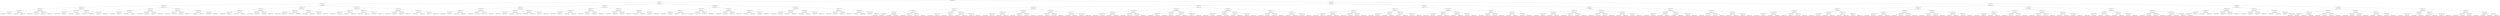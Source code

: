 digraph G{
254832122 [label="Node{data=[3888, 3888]}"]
254832122 -> 2065090149
2065090149 [label="Node{data=[2747, 2747]}"]
2065090149 -> 123280084
123280084 [label="Node{data=[1632, 1632]}"]
123280084 -> 1907903338
1907903338 [label="Node{data=[1454, 1454]}"]
1907903338 -> 2112595738
2112595738 [label="Node{data=[1438, 1438]}"]
2112595738 -> 805528364
805528364 [label="Node{data=[1430, 1430]}"]
805528364 -> 2143502402
2143502402 [label="Node{data=[862, 862]}"]
2143502402 -> 1284745163
1284745163 [label="Node{data=[787, 787]}"]
1284745163 -> 1818233396
1818233396 [label="Node{data=[780, 780]}"]
1284745163 -> 1204887191
1204887191 [label="Node{data=[805, 805]}"]
2143502402 -> 586520447
586520447 [label="Node{data=[1173, 1173]}"]
586520447 -> 1938407701
1938407701 [label="Node{data=[1167, 1167]}"]
586520447 -> 534004986
534004986 [label="Node{data=[1415, 1415]}"]
805528364 -> 1354683441
1354683441 [label="Node{data=[1434, 1434]}"]
1354683441 -> 1585377078
1585377078 [label="Node{data=[1432, 1432]}"]
1585377078 -> 1665272965
1665272965 [label="Node{data=[1431, 1431]}"]
1585377078 -> 1586263939
1586263939 [label="Node{data=[1433, 1433]}"]
1354683441 -> 2025140031
2025140031 [label="Node{data=[1436, 1436]}"]
2025140031 -> 1360750656
1360750656 [label="Node{data=[1435, 1435]}"]
2025140031 -> 583950530
583950530 [label="Node{data=[1437, 1437]}"]
2112595738 -> 524495735
524495735 [label="Node{data=[1446, 1446]}"]
524495735 -> 1323185015
1323185015 [label="Node{data=[1442, 1442]}"]
1323185015 -> 1141705604
1141705604 [label="Node{data=[1440, 1440]}"]
1141705604 -> 353676215
353676215 [label="Node{data=[1439, 1439]}"]
1141705604 -> 319431409
319431409 [label="Node{data=[1441, 1441]}"]
1323185015 -> 753987180
753987180 [label="Node{data=[1444, 1444]}"]
753987180 -> 885085
885085 [label="Node{data=[1443, 1443]}"]
753987180 -> 821353464
821353464 [label="Node{data=[1445, 1445]}"]
524495735 -> 1923840701
1923840701 [label="Node{data=[1450, 1450]}"]
1923840701 -> 1493395722
1493395722 [label="Node{data=[1448, 1448]}"]
1493395722 -> 896015390
896015390 [label="Node{data=[1447, 1447]}"]
1493395722 -> 592788048
592788048 [label="Node{data=[1449, 1449]}"]
1923840701 -> 176341525
176341525 [label="Node{data=[1452, 1452]}"]
176341525 -> 1208725878
1208725878 [label="Node{data=[1451, 1451]}"]
176341525 -> 1031195781
1031195781 [label="Node{data=[1453, 1453]}"]
1907903338 -> 939259585
939259585 [label="Node{data=[1470, 1470]}"]
939259585 -> 729090113
729090113 [label="Node{data=[1462, 1462]}"]
729090113 -> 1046514776
1046514776 [label="Node{data=[1458, 1458]}"]
1046514776 -> 905539061
905539061 [label="Node{data=[1456, 1456]}"]
905539061 -> 1566365813
1566365813 [label="Node{data=[1455, 1455]}"]
905539061 -> 1592325279
1592325279 [label="Node{data=[1457, 1457]}"]
1046514776 -> 1683009878
1683009878 [label="Node{data=[1460, 1460]}"]
1683009878 -> 439942892
439942892 [label="Node{data=[1459, 1459]}"]
1683009878 -> 563876526
563876526 [label="Node{data=[1461, 1461]}"]
729090113 -> 952718862
952718862 [label="Node{data=[1466, 1466]}"]
952718862 -> 1500678720
1500678720 [label="Node{data=[1464, 1464]}"]
1500678720 -> 73453596
73453596 [label="Node{data=[1463, 1463]}"]
1500678720 -> 1168681820
1168681820 [label="Node{data=[1465, 1465]}"]
952718862 -> 933493953
933493953 [label="Node{data=[1468, 1468]}"]
933493953 -> 2051952895
2051952895 [label="Node{data=[1467, 1467]}"]
933493953 -> 2016190362
2016190362 [label="Node{data=[1469, 1469]}"]
939259585 -> 2027825544
2027825544 [label="Node{data=[1478, 1478]}"]
2027825544 -> 1353947046
1353947046 [label="Node{data=[1474, 1474]}"]
1353947046 -> 1492319463
1492319463 [label="Node{data=[1472, 1472]}"]
1492319463 -> 1144944684
1144944684 [label="Node{data=[1471, 1471]}"]
1492319463 -> 1294310218
1294310218 [label="Node{data=[1473, 1473]}"]
1353947046 -> 31931375
31931375 [label="Node{data=[1476, 1476]}"]
31931375 -> 1321073392
1321073392 [label="Node{data=[1475, 1475]}"]
31931375 -> 2037711891
2037711891 [label="Node{data=[1477, 1477]}"]
2027825544 -> 418066364
418066364 [label="Node{data=[1628, 1628]}"]
418066364 -> 543901453
543901453 [label="Node{data=[1626, 1626]}"]
543901453 -> 18895754
18895754 [label="Node{data=[1566, 1566]}"]
543901453 -> 1344576033
1344576033 [label="Node{data=[1627, 1627]}"]
418066364 -> 292800854
292800854 [label="Node{data=[1630, 1630]}"]
292800854 -> 1801103194
1801103194 [label="Node{data=[1629, 1629]}"]
292800854 -> 1759839672
1759839672 [label="Node{data=[1631, 1631]}"]
123280084 -> 476348183
476348183 [label="Node{data=[1965, 1965]}"]
476348183 -> 324152500
324152500 [label="Node{data=[1949, 1949]}"]
324152500 -> 755771891
755771891 [label="Node{data=[1803, 1803]}"]
755771891 -> 1828991279
1828991279 [label="Node{data=[1799, 1799]}"]
1828991279 -> 1378314079
1378314079 [label="Node{data=[1634, 1634]}"]
1378314079 -> 1343407651
1343407651 [label="Node{data=[1633, 1633]}"]
1378314079 -> 480063075
480063075 [label="Node{data=[1732, 1732]}"]
1828991279 -> 1348266390
1348266390 [label="Node{data=[1801, 1801]}"]
1348266390 -> 967336285
967336285 [label="Node{data=[1800, 1800]}"]
1348266390 -> 2144177045
2144177045 [label="Node{data=[1802, 1802]}"]
755771891 -> 181816377
181816377 [label="Node{data=[1807, 1807]}"]
181816377 -> 1030816940
1030816940 [label="Node{data=[1805, 1805]}"]
1030816940 -> 1193883862
1193883862 [label="Node{data=[1804, 1804]}"]
1030816940 -> 1412137605
1412137605 [label="Node{data=[1806, 1806]}"]
181816377 -> 1814342589
1814342589 [label="Node{data=[1809, 1809]}"]
1814342589 -> 1497732849
1497732849 [label="Node{data=[1808, 1808]}"]
1814342589 -> 1470429831
1470429831 [label="Node{data=[1810, 1810]}"]
324152500 -> 1595106652
1595106652 [label="Node{data=[1957, 1957]}"]
1595106652 -> 371409984
371409984 [label="Node{data=[1953, 1953]}"]
371409984 -> 1671740011
1671740011 [label="Node{data=[1951, 1951]}"]
1671740011 -> 329520218
329520218 [label="Node{data=[1950, 1950]}"]
1671740011 -> 1473886967
1473886967 [label="Node{data=[1952, 1952]}"]
371409984 -> 1532290312
1532290312 [label="Node{data=[1955, 1955]}"]
1532290312 -> 501578731
501578731 [label="Node{data=[1954, 1954]}"]
1532290312 -> 777038537
777038537 [label="Node{data=[1956, 1956]}"]
1595106652 -> 876913654
876913654 [label="Node{data=[1961, 1961]}"]
876913654 -> 1220836563
1220836563 [label="Node{data=[1959, 1959]}"]
1220836563 -> 2118679555
2118679555 [label="Node{data=[1958, 1958]}"]
1220836563 -> 1441109985
1441109985 [label="Node{data=[1960, 1960]}"]
876913654 -> 1152370104
1152370104 [label="Node{data=[1963, 1963]}"]
1152370104 -> 795220762
795220762 [label="Node{data=[1962, 1962]}"]
1152370104 -> 317969041
317969041 [label="Node{data=[1964, 1964]}"]
476348183 -> 1800410545
1800410545 [label="Node{data=[2168, 2168]}"]
1800410545 -> 1365806950
1365806950 [label="Node{data=[2104, 2104]}"]
1365806950 -> 1321857178
1321857178 [label="Node{data=[2100, 2100]}"]
1321857178 -> 1109574792
1109574792 [label="Node{data=[2055, 2055]}"]
1109574792 -> 699710688
699710688 [label="Node{data=[2016, 2016]}"]
1109574792 -> 1018299663
1018299663 [label="Node{data=[2099, 2099]}"]
1321857178 -> 1040088867
1040088867 [label="Node{data=[2102, 2102]}"]
1040088867 -> 1764551312
1764551312 [label="Node{data=[2101, 2101]}"]
1040088867 -> 1702037737
1702037737 [label="Node{data=[2103, 2103]}"]
1365806950 -> 1237705525
1237705525 [label="Node{data=[2108, 2108]}"]
1237705525 -> 126650953
126650953 [label="Node{data=[2106, 2106]}"]
126650953 -> 167417922
167417922 [label="Node{data=[2105, 2105]}"]
126650953 -> 1949560276
1949560276 [label="Node{data=[2107, 2107]}"]
1237705525 -> 310993964
310993964 [label="Node{data=[2110, 2110]}"]
310993964 -> 1899260662
1899260662 [label="Node{data=[2109, 2109]}"]
310993964 -> 751944730
751944730 [label="Node{data=[2120, 2120]}"]
1800410545 -> 1206374681
1206374681 [label="Node{data=[2739, 2739]}"]
1206374681 -> 513177037
513177037 [label="Node{data=[2662, 2662]}"]
513177037 -> 1286070067
1286070067 [label="Node{data=[2489, 2489]}"]
1286070067 -> 1861493673
1861493673 [label="Node{data=[2421, 2421]}"]
1286070067 -> 400709751
400709751 [label="Node{data=[2536, 2536]}"]
513177037 -> 989298523
989298523 [label="Node{data=[2694, 2694]}"]
989298523 -> 1213948273
1213948273 [label="Node{data=[2665, 2665]}"]
989298523 -> 125696696
125696696 [label="Node{data=[2738, 2738]}"]
1206374681 -> 39402432
39402432 [label="Node{data=[2743, 2743]}"]
39402432 -> 64328055
64328055 [label="Node{data=[2741, 2741]}"]
64328055 -> 278280341
278280341 [label="Node{data=[2740, 2740]}"]
64328055 -> 2027337733
2027337733 [label="Node{data=[2742, 2742]}"]
39402432 -> 865733604
865733604 [label="Node{data=[2745, 2745]}"]
865733604 -> 485190345
485190345 [label="Node{data=[2744, 2744]}"]
865733604 -> 1033419601
1033419601 [label="Node{data=[2746, 2746]}"]
2065090149 -> 1883449975
1883449975 [label="Node{data=[3567, 3567]}"]
1883449975 -> 333826736
333826736 [label="Node{data=[2837, 2837]}"]
333826736 -> 1419728679
1419728679 [label="Node{data=[2790, 2790]}"]
1419728679 -> 749026518
749026518 [label="Node{data=[2755, 2755]}"]
749026518 -> 1172089767
1172089767 [label="Node{data=[2751, 2751]}"]
1172089767 -> 2018593254
2018593254 [label="Node{data=[2749, 2749]}"]
2018593254 -> 1448681380
1448681380 [label="Node{data=[2748, 2748]}"]
2018593254 -> 1402980917
1402980917 [label="Node{data=[2750, 2750]}"]
1172089767 -> 1933496946
1933496946 [label="Node{data=[2753, 2753]}"]
1933496946 -> 22199178
22199178 [label="Node{data=[2752, 2752]}"]
1933496946 -> 535306299
535306299 [label="Node{data=[2754, 2754]}"]
749026518 -> 848007057
848007057 [label="Node{data=[2786, 2786]}"]
848007057 -> 933459696
933459696 [label="Node{data=[2757, 2757]}"]
933459696 -> 599332197
599332197 [label="Node{data=[2756, 2756]}"]
933459696 -> 2098073809
2098073809 [label="Node{data=[2758, 2758]}"]
848007057 -> 320339942
320339942 [label="Node{data=[2788, 2788]}"]
320339942 -> 1060052866
1060052866 [label="Node{data=[2787, 2787]}"]
320339942 -> 1414936383
1414936383 [label="Node{data=[2789, 2789]}"]
1419728679 -> 1498623484
1498623484 [label="Node{data=[2802, 2802]}"]
1498623484 -> 1964446207
1964446207 [label="Node{data=[2794, 2794]}"]
1964446207 -> 847496144
847496144 [label="Node{data=[2792, 2792]}"]
847496144 -> 1468654960
1468654960 [label="Node{data=[2791, 2791]}"]
847496144 -> 401936048
401936048 [label="Node{data=[2793, 2793]}"]
1964446207 -> 1520463192
1520463192 [label="Node{data=[2796, 2796]}"]
1520463192 -> 1980872863
1980872863 [label="Node{data=[2795, 2795]}"]
1520463192 -> 1848340808
1848340808 [label="Node{data=[2797, 2797]}"]
1498623484 -> 1368679091
1368679091 [label="Node{data=[2833, 2833]}"]
1368679091 -> 134684532
134684532 [label="Node{data=[2831, 2831]}"]
134684532 -> 1932106667
1932106667 [label="Node{data=[2830, 2830]}"]
134684532 -> 1178404279
1178404279 [label="Node{data=[2832, 2832]}"]
1368679091 -> 885941817
885941817 [label="Node{data=[2835, 2835]}"]
885941817 -> 75641707
75641707 [label="Node{data=[2834, 2834]}"]
885941817 -> 994641043
994641043 [label="Node{data=[2836, 2836]}"]
333826736 -> 360165104
360165104 [label="Node{data=[3007, 3007]}"]
360165104 -> 1380974025
1380974025 [label="Node{data=[2999, 2999]}"]
1380974025 -> 1195611520
1195611520 [label="Node{data=[2886, 2886]}"]
1195611520 -> 878541927
878541927 [label="Node{data=[2865, 2865]}"]
878541927 -> 485835826
485835826 [label="Node{data=[2838, 2838]}"]
878541927 -> 838423504
838423504 [label="Node{data=[2872, 2872]}"]
1195611520 -> 1791836154
1791836154 [label="Node{data=[2997, 2997]}"]
1791836154 -> 892127360
892127360 [label="Node{data=[2951, 2951]}"]
1791836154 -> 55496387
55496387 [label="Node{data=[2998, 2998]}"]
1380974025 -> 2018667177
2018667177 [label="Node{data=[3003, 3003]}"]
2018667177 -> 2070128822
2070128822 [label="Node{data=[3001, 3001]}"]
2070128822 -> 676861842
676861842 [label="Node{data=[3000, 3000]}"]
2070128822 -> 1570106508
1570106508 [label="Node{data=[3002, 3002]}"]
2018667177 -> 922337973
922337973 [label="Node{data=[3005, 3005]}"]
922337973 -> 1345977028
1345977028 [label="Node{data=[3004, 3004]}"]
922337973 -> 951419862
951419862 [label="Node{data=[3006, 3006]}"]
360165104 -> 1253501376
1253501376 [label="Node{data=[3453, 3453]}"]
1253501376 -> 849503817
849503817 [label="Node{data=[3326, 3326]}"]
849503817 -> 760366339
760366339 [label="Node{data=[3009, 3009]}"]
760366339 -> 971884620
971884620 [label="Node{data=[3008, 3008]}"]
760366339 -> 1156107864
1156107864 [label="Node{data=[3069, 3069]}"]
849503817 -> 1708751010
1708751010 [label="Node{data=[3390, 3390]}"]
1708751010 -> 1520190279
1520190279 [label="Node{data=[3340, 3340]}"]
1708751010 -> 233070576
233070576 [label="Node{data=[3438, 3438]}"]
1253501376 -> 259836442
259836442 [label="Node{data=[3563, 3563]}"]
259836442 -> 558808895
558808895 [label="Node{data=[3561, 3561]}"]
558808895 -> 435177002
435177002 [label="Node{data=[3489, 3489]}"]
558808895 -> 918847803
918847803 [label="Node{data=[3562, 3562]}"]
259836442 -> 1593946595
1593946595 [label="Node{data=[3565, 3565]}"]
1593946595 -> 199383675
199383675 [label="Node{data=[3564, 3564]}"]
1593946595 -> 280534075
280534075 [label="Node{data=[3566, 3566]}"]
1883449975 -> 40307278
40307278 [label="Node{data=[3636, 3636]}"]
40307278 -> 1346055496
1346055496 [label="Node{data=[3620, 3620]}"]
1346055496 -> 1234404534
1234404534 [label="Node{data=[3612, 3612]}"]
1234404534 -> 488542459
488542459 [label="Node{data=[3571, 3571]}"]
488542459 -> 655477868
655477868 [label="Node{data=[3569, 3569]}"]
655477868 -> 776594603
776594603 [label="Node{data=[3568, 3568]}"]
655477868 -> 2066379744
2066379744 [label="Node{data=[3570, 3570]}"]
488542459 -> 316321078
316321078 [label="Node{data=[3610, 3610]}"]
316321078 -> 998338989
998338989 [label="Node{data=[3572, 3572]}"]
316321078 -> 1510778570
1510778570 [label="Node{data=[3611, 3611]}"]
1234404534 -> 1922136856
1922136856 [label="Node{data=[3616, 3616]}"]
1922136856 -> 904252257
904252257 [label="Node{data=[3614, 3614]}"]
904252257 -> 98162793
98162793 [label="Node{data=[3613, 3613]}"]
904252257 -> 979113198
979113198 [label="Node{data=[3615, 3615]}"]
1922136856 -> 1131213062
1131213062 [label="Node{data=[3618, 3618]}"]
1131213062 -> 1489605833
1489605833 [label="Node{data=[3617, 3617]}"]
1131213062 -> 320341289
320341289 [label="Node{data=[3619, 3619]}"]
1346055496 -> 1236900032
1236900032 [label="Node{data=[3628, 3628]}"]
1236900032 -> 1845081136
1845081136 [label="Node{data=[3624, 3624]}"]
1845081136 -> 2030181018
2030181018 [label="Node{data=[3622, 3622]}"]
2030181018 -> 719350238
719350238 [label="Node{data=[3621, 3621]}"]
2030181018 -> 790272986
790272986 [label="Node{data=[3623, 3623]}"]
1845081136 -> 258142781
258142781 [label="Node{data=[3626, 3626]}"]
258142781 -> 1725820801
1725820801 [label="Node{data=[3625, 3625]}"]
258142781 -> 1339741213
1339741213 [label="Node{data=[3627, 3627]}"]
1236900032 -> 887439991
887439991 [label="Node{data=[3632, 3632]}"]
887439991 -> 739159500
739159500 [label="Node{data=[3630, 3630]}"]
739159500 -> 623308331
623308331 [label="Node{data=[3629, 3629]}"]
739159500 -> 1011203246
1011203246 [label="Node{data=[3631, 3631]}"]
887439991 -> 581805995
581805995 [label="Node{data=[3634, 3634]}"]
581805995 -> 2073304831
2073304831 [label="Node{data=[3633, 3633]}"]
581805995 -> 1766973456
1766973456 [label="Node{data=[3635, 3635]}"]
40307278 -> 2019590488
2019590488 [label="Node{data=[3872, 3872]}"]
2019590488 -> 926937344
926937344 [label="Node{data=[3864, 3864]}"]
926937344 -> 1812427518
1812427518 [label="Node{data=[3640, 3640]}"]
1812427518 -> 179326478
179326478 [label="Node{data=[3638, 3638]}"]
179326478 -> 1982231617
1982231617 [label="Node{data=[3637, 3637]}"]
179326478 -> 1046035572
1046035572 [label="Node{data=[3639, 3639]}"]
1812427518 -> 1771977155
1771977155 [label="Node{data=[3862, 3862]}"]
1771977155 -> 1633082048
1633082048 [label="Node{data=[3805, 3805]}"]
1771977155 -> 613891799
613891799 [label="Node{data=[3863, 3863]}"]
926937344 -> 1398410413
1398410413 [label="Node{data=[3868, 3868]}"]
1398410413 -> 1259497252
1259497252 [label="Node{data=[3866, 3866]}"]
1259497252 -> 482681948
482681948 [label="Node{data=[3865, 3865]}"]
1259497252 -> 28954773
28954773 [label="Node{data=[3867, 3867]}"]
1398410413 -> 42310507
42310507 [label="Node{data=[3870, 3870]}"]
42310507 -> 1526130520
1526130520 [label="Node{data=[3869, 3869]}"]
42310507 -> 1873076126
1873076126 [label="Node{data=[3871, 3871]}"]
2019590488 -> 550934407
550934407 [label="Node{data=[3880, 3880]}"]
550934407 -> 237375029
237375029 [label="Node{data=[3876, 3876]}"]
237375029 -> 1669854350
1669854350 [label="Node{data=[3874, 3874]}"]
1669854350 -> 714514255
714514255 [label="Node{data=[3873, 3873]}"]
1669854350 -> 1047023413
1047023413 [label="Node{data=[3875, 3875]}"]
237375029 -> 8501611
8501611 [label="Node{data=[3878, 3878]}"]
8501611 -> 1551765105
1551765105 [label="Node{data=[3877, 3877]}"]
8501611 -> 1108119126
1108119126 [label="Node{data=[3879, 3879]}"]
550934407 -> 1046573253
1046573253 [label="Node{data=[3884, 3884]}"]
1046573253 -> 866573443
866573443 [label="Node{data=[3882, 3882]}"]
866573443 -> 520569088
520569088 [label="Node{data=[3881, 3881]}"]
866573443 -> 962527880
962527880 [label="Node{data=[3883, 3883]}"]
1046573253 -> 210614846
210614846 [label="Node{data=[3886, 3886]}"]
210614846 -> 155860456
155860456 [label="Node{data=[3885, 3885]}"]
210614846 -> 744514176
744514176 [label="Node{data=[3887, 3887]}"]
254832122 -> 1844084422
1844084422 [label="Node{data=[5684, 5684]}"]
1844084422 -> 215442703
215442703 [label="Node{data=[5165, 5165]}"]
215442703 -> 1420475392
1420475392 [label="Node{data=[4895, 4895]}"]
1420475392 -> 2071048311
2071048311 [label="Node{data=[4534, 4534]}"]
2071048311 -> 1163128209
1163128209 [label="Node{data=[4180, 4180]}"]
1163128209 -> 1914373929
1914373929 [label="Node{data=[3896, 3896]}"]
1914373929 -> 1943072726
1943072726 [label="Node{data=[3892, 3892]}"]
1943072726 -> 97786835
97786835 [label="Node{data=[3890, 3890]}"]
97786835 -> 1597067677
1597067677 [label="Node{data=[3889, 3889]}"]
97786835 -> 1966683933
1966683933 [label="Node{data=[3891, 3891]}"]
1943072726 -> 23316531
23316531 [label="Node{data=[3894, 3894]}"]
23316531 -> 608981327
608981327 [label="Node{data=[3893, 3893]}"]
23316531 -> 1898201570
1898201570 [label="Node{data=[3895, 3895]}"]
1914373929 -> 1293488388
1293488388 [label="Node{data=[4176, 4176]}"]
1293488388 -> 1386511044
1386511044 [label="Node{data=[4115, 4115]}"]
1386511044 -> 346333174
346333174 [label="Node{data=[3926, 3926]}"]
1386511044 -> 1205663697
1205663697 [label="Node{data=[4132, 4132]}"]
1293488388 -> 1112035103
1112035103 [label="Node{data=[4178, 4178]}"]
1112035103 -> 860585928
860585928 [label="Node{data=[4177, 4177]}"]
1112035103 -> 60824952
60824952 [label="Node{data=[4179, 4179]}"]
1163128209 -> 602013858
602013858 [label="Node{data=[4188, 4188]}"]
602013858 -> 592610166
592610166 [label="Node{data=[4184, 4184]}"]
592610166 -> 1259281899
1259281899 [label="Node{data=[4182, 4182]}"]
1259281899 -> 1212645935
1212645935 [label="Node{data=[4181, 4181]}"]
1259281899 -> 2073263253
2073263253 [label="Node{data=[4183, 4183]}"]
592610166 -> 1290602914
1290602914 [label="Node{data=[4186, 4186]}"]
1290602914 -> 2134812049
2134812049 [label="Node{data=[4185, 4185]}"]
1290602914 -> 186386083
186386083 [label="Node{data=[4187, 4187]}"]
602013858 -> 1804313729
1804313729 [label="Node{data=[4200, 4200]}"]
1804313729 -> 1326383179
1326383179 [label="Node{data=[4190, 4190]}"]
1326383179 -> 1167533590
1167533590 [label="Node{data=[4189, 4189]}"]
1326383179 -> 777328921
777328921 [label="Node{data=[4191, 4191]}"]
1804313729 -> 407638014
407638014 [label="Node{data=[4532, 4532]}"]
407638014 -> 804674020
804674020 [label="Node{data=[4531, 4531]}"]
407638014 -> 1403878810
1403878810 [label="Node{data=[4533, 4533]}"]
2071048311 -> 1429617447
1429617447 [label="Node{data=[4550, 4550]}"]
1429617447 -> 763231616
763231616 [label="Node{data=[4542, 4542]}"]
763231616 -> 811186354
811186354 [label="Node{data=[4538, 4538]}"]
811186354 -> 136336014
136336014 [label="Node{data=[4536, 4536]}"]
136336014 -> 1814806446
1814806446 [label="Node{data=[4535, 4535]}"]
136336014 -> 779669078
779669078 [label="Node{data=[4537, 4537]}"]
811186354 -> 1394179843
1394179843 [label="Node{data=[4540, 4540]}"]
1394179843 -> 1504179148
1504179148 [label="Node{data=[4539, 4539]}"]
1394179843 -> 1757475225
1757475225 [label="Node{data=[4541, 4541]}"]
763231616 -> 2263209
2263209 [label="Node{data=[4546, 4546]}"]
2263209 -> 417013449
417013449 [label="Node{data=[4544, 4544]}"]
417013449 -> 2114234253
2114234253 [label="Node{data=[4543, 4543]}"]
417013449 -> 287825389
287825389 [label="Node{data=[4545, 4545]}"]
2263209 -> 97810592
97810592 [label="Node{data=[4548, 4548]}"]
97810592 -> 1169757061
1169757061 [label="Node{data=[4547, 4547]}"]
97810592 -> 517667952
517667952 [label="Node{data=[4549, 4549]}"]
1429617447 -> 826118899
826118899 [label="Node{data=[4558, 4558]}"]
826118899 -> 386592012
386592012 [label="Node{data=[4554, 4554]}"]
386592012 -> 438493523
438493523 [label="Node{data=[4552, 4552]}"]
438493523 -> 1397929755
1397929755 [label="Node{data=[4551, 4551]}"]
438493523 -> 245697928
245697928 [label="Node{data=[4553, 4553]}"]
386592012 -> 1309144029
1309144029 [label="Node{data=[4556, 4556]}"]
1309144029 -> 1134734135
1134734135 [label="Node{data=[4555, 4555]}"]
1309144029 -> 84817463
84817463 [label="Node{data=[4557, 4557]}"]
826118899 -> 593601107
593601107 [label="Node{data=[4877, 4877]}"]
593601107 -> 1384719609
1384719609 [label="Node{data=[4569, 4569]}"]
1384719609 -> 77907596
77907596 [label="Node{data=[4559, 4559]}"]
1384719609 -> 1894770593
1894770593 [label="Node{data=[4820, 4820]}"]
593601107 -> 1588764885
1588764885 [label="Node{data=[4893, 4893]}"]
1588764885 -> 1158146326
1158146326 [label="Node{data=[4892, 4892]}"]
1588764885 -> 1731581852
1731581852 [label="Node{data=[4894, 4894]}"]
1420475392 -> 1760097844
1760097844 [label="Node{data=[5047, 5047]}"]
1760097844 -> 597121012
597121012 [label="Node{data=[5031, 5031]}"]
597121012 -> 1503806921
1503806921 [label="Node{data=[4903, 4903]}"]
1503806921 -> 274919510
274919510 [label="Node{data=[4899, 4899]}"]
274919510 -> 1066728760
1066728760 [label="Node{data=[4897, 4897]}"]
1066728760 -> 639972809
639972809 [label="Node{data=[4896, 4896]}"]
1066728760 -> 1843572937
1843572937 [label="Node{data=[4898, 4898]}"]
274919510 -> 1778720099
1778720099 [label="Node{data=[4901, 4901]}"]
1778720099 -> 1918914598
1918914598 [label="Node{data=[4900, 4900]}"]
1778720099 -> 2112137438
2112137438 [label="Node{data=[4902, 4902]}"]
1503806921 -> 100154195
100154195 [label="Node{data=[5016, 5016]}"]
100154195 -> 1196740746
1196740746 [label="Node{data=[4948, 4948]}"]
1196740746 -> 935680294
935680294 [label="Node{data=[4904, 4904]}"]
1196740746 -> 1866442072
1866442072 [label="Node{data=[5000, 5000]}"]
100154195 -> 735652175
735652175 [label="Node{data=[5029, 5029]}"]
735652175 -> 1256746046
1256746046 [label="Node{data=[5028, 5028]}"]
735652175 -> 1475936300
1475936300 [label="Node{data=[5030, 5030]}"]
597121012 -> 1165916910
1165916910 [label="Node{data=[5039, 5039]}"]
1165916910 -> 663724127
663724127 [label="Node{data=[5035, 5035]}"]
663724127 -> 772776204
772776204 [label="Node{data=[5033, 5033]}"]
772776204 -> 828910721
828910721 [label="Node{data=[5032, 5032]}"]
772776204 -> 133663048
133663048 [label="Node{data=[5034, 5034]}"]
663724127 -> 1570790577
1570790577 [label="Node{data=[5037, 5037]}"]
1570790577 -> 242516424
242516424 [label="Node{data=[5036, 5036]}"]
1570790577 -> 2114496675
2114496675 [label="Node{data=[5038, 5038]}"]
1165916910 -> 1158599651
1158599651 [label="Node{data=[5043, 5043]}"]
1158599651 -> 445930023
445930023 [label="Node{data=[5041, 5041]}"]
445930023 -> 809820796
809820796 [label="Node{data=[5040, 5040]}"]
445930023 -> 187828583
187828583 [label="Node{data=[5042, 5042]}"]
1158599651 -> 940589609
940589609 [label="Node{data=[5045, 5045]}"]
940589609 -> 15557230
15557230 [label="Node{data=[5044, 5044]}"]
940589609 -> 388835085
388835085 [label="Node{data=[5046, 5046]}"]
1760097844 -> 206532030
206532030 [label="Node{data=[5063, 5063]}"]
206532030 -> 921986836
921986836 [label="Node{data=[5055, 5055]}"]
921986836 -> 1575067062
1575067062 [label="Node{data=[5051, 5051]}"]
1575067062 -> 596298824
596298824 [label="Node{data=[5049, 5049]}"]
596298824 -> 1423931162
1423931162 [label="Node{data=[5048, 5048]}"]
596298824 -> 1090942546
1090942546 [label="Node{data=[5050, 5050]}"]
1575067062 -> 274423785
274423785 [label="Node{data=[5053, 5053]}"]
274423785 -> 1707489574
1707489574 [label="Node{data=[5052, 5052]}"]
274423785 -> 1242494243
1242494243 [label="Node{data=[5054, 5054]}"]
921986836 -> 952680150
952680150 [label="Node{data=[5059, 5059]}"]
952680150 -> 1923488305
1923488305 [label="Node{data=[5057, 5057]}"]
1923488305 -> 654119498
654119498 [label="Node{data=[5056, 5056]}"]
1923488305 -> 468147291
468147291 [label="Node{data=[5058, 5058]}"]
952680150 -> 1713668095
1713668095 [label="Node{data=[5061, 5061]}"]
1713668095 -> 605132440
605132440 [label="Node{data=[5060, 5060]}"]
1713668095 -> 1789968146
1789968146 [label="Node{data=[5062, 5062]}"]
206532030 -> 1259611035
1259611035 [label="Node{data=[5071, 5071]}"]
1259611035 -> 243955329
243955329 [label="Node{data=[5067, 5067]}"]
243955329 -> 646415518
646415518 [label="Node{data=[5065, 5065]}"]
646415518 -> 1235285875
1235285875 [label="Node{data=[5064, 5064]}"]
646415518 -> 591535399
591535399 [label="Node{data=[5066, 5066]}"]
243955329 -> 2116114864
2116114864 [label="Node{data=[5069, 5069]}"]
2116114864 -> 1679327646
1679327646 [label="Node{data=[5068, 5068]}"]
2116114864 -> 718137601
718137601 [label="Node{data=[5070, 5070]}"]
1259611035 -> 425026138
425026138 [label="Node{data=[5075, 5075]}"]
425026138 -> 1842172953
1842172953 [label="Node{data=[5073, 5073]}"]
1842172953 -> 1308179535
1308179535 [label="Node{data=[5072, 5072]}"]
1842172953 -> 137974032
137974032 [label="Node{data=[5074, 5074]}"]
425026138 -> 986490367
986490367 [label="Node{data=[5077, 5077]}"]
986490367 -> 1034306339
1034306339 [label="Node{data=[5076, 5076]}"]
986490367 -> 960039836
960039836 [label="Node{data=[5120, 5120]}"]
215442703 -> 2068475002
2068475002 [label="Node{data=[5249, 5249]}"]
2068475002 -> 611765681
611765681 [label="Node{data=[5217, 5217]}"]
611765681 -> 726019399
726019399 [label="Node{data=[5201, 5201]}"]
726019399 -> 1523758680
1523758680 [label="Node{data=[5193, 5193]}"]
1523758680 -> 1918052548
1918052548 [label="Node{data=[5189, 5189]}"]
1918052548 -> 1624926330
1624926330 [label="Node{data=[5187, 5187]}"]
1624926330 -> 2053922099
2053922099 [label="Node{data=[5186, 5186]}"]
1624926330 -> 901993552
901993552 [label="Node{data=[5188, 5188]}"]
1918052548 -> 1589464868
1589464868 [label="Node{data=[5191, 5191]}"]
1589464868 -> 1838638385
1838638385 [label="Node{data=[5190, 5190]}"]
1589464868 -> 1971992693
1971992693 [label="Node{data=[5192, 5192]}"]
1523758680 -> 1522828096
1522828096 [label="Node{data=[5197, 5197]}"]
1522828096 -> 1857299283
1857299283 [label="Node{data=[5195, 5195]}"]
1857299283 -> 945581401
945581401 [label="Node{data=[5194, 5194]}"]
1857299283 -> 473015223
473015223 [label="Node{data=[5196, 5196]}"]
1522828096 -> 1653730802
1653730802 [label="Node{data=[5199, 5199]}"]
1653730802 -> 762373192
762373192 [label="Node{data=[5198, 5198]}"]
1653730802 -> 1981637146
1981637146 [label="Node{data=[5200, 5200]}"]
726019399 -> 1730169717
1730169717 [label="Node{data=[5209, 5209]}"]
1730169717 -> 179557406
179557406 [label="Node{data=[5205, 5205]}"]
179557406 -> 550187940
550187940 [label="Node{data=[5203, 5203]}"]
550187940 -> 1037801493
1037801493 [label="Node{data=[5202, 5202]}"]
550187940 -> 1480922936
1480922936 [label="Node{data=[5204, 5204]}"]
179557406 -> 1279404810
1279404810 [label="Node{data=[5207, 5207]}"]
1279404810 -> 904750901
904750901 [label="Node{data=[5206, 5206]}"]
1279404810 -> 1419205293
1419205293 [label="Node{data=[5208, 5208]}"]
1730169717 -> 605776848
605776848 [label="Node{data=[5213, 5213]}"]
605776848 -> 2036080162
2036080162 [label="Node{data=[5211, 5211]}"]
2036080162 -> 659954419
659954419 [label="Node{data=[5210, 5210]}"]
2036080162 -> 1232760454
1232760454 [label="Node{data=[5212, 5212]}"]
605776848 -> 910215570
910215570 [label="Node{data=[5215, 5215]}"]
910215570 -> 804547702
804547702 [label="Node{data=[5214, 5214]}"]
910215570 -> 954362617
954362617 [label="Node{data=[5216, 5216]}"]
611765681 -> 578170173
578170173 [label="Node{data=[5233, 5233]}"]
578170173 -> 306871480
306871480 [label="Node{data=[5225, 5225]}"]
306871480 -> 508638555
508638555 [label="Node{data=[5221, 5221]}"]
508638555 -> 894382538
894382538 [label="Node{data=[5219, 5219]}"]
894382538 -> 650374555
650374555 [label="Node{data=[5218, 5218]}"]
894382538 -> 1731062343
1731062343 [label="Node{data=[5220, 5220]}"]
508638555 -> 1891754004
1891754004 [label="Node{data=[5223, 5223]}"]
1891754004 -> 1011637927
1011637927 [label="Node{data=[5222, 5222]}"]
1891754004 -> 89838464
89838464 [label="Node{data=[5224, 5224]}"]
306871480 -> 229473982
229473982 [label="Node{data=[5229, 5229]}"]
229473982 -> 1922297439
1922297439 [label="Node{data=[5227, 5227]}"]
1922297439 -> 754204620
754204620 [label="Node{data=[5226, 5226]}"]
1922297439 -> 2145468161
2145468161 [label="Node{data=[5228, 5228]}"]
229473982 -> 425715405
425715405 [label="Node{data=[5231, 5231]}"]
425715405 -> 1951597231
1951597231 [label="Node{data=[5230, 5230]}"]
425715405 -> 2035571126
2035571126 [label="Node{data=[5232, 5232]}"]
578170173 -> 255555754
255555754 [label="Node{data=[5241, 5241]}"]
255555754 -> 1765056014
1765056014 [label="Node{data=[5237, 5237]}"]
1765056014 -> 94285821
94285821 [label="Node{data=[5235, 5235]}"]
94285821 -> 1591529233
1591529233 [label="Node{data=[5234, 5234]}"]
94285821 -> 183898696
183898696 [label="Node{data=[5236, 5236]}"]
1765056014 -> 1207904758
1207904758 [label="Node{data=[5239, 5239]}"]
1207904758 -> 929990579
929990579 [label="Node{data=[5238, 5238]}"]
1207904758 -> 259154440
259154440 [label="Node{data=[5240, 5240]}"]
255555754 -> 892093948
892093948 [label="Node{data=[5245, 5245]}"]
892093948 -> 186808886
186808886 [label="Node{data=[5243, 5243]}"]
186808886 -> 1211250686
1211250686 [label="Node{data=[5242, 5242]}"]
186808886 -> 1414299346
1414299346 [label="Node{data=[5244, 5244]}"]
892093948 -> 60346882
60346882 [label="Node{data=[5247, 5247]}"]
60346882 -> 460585869
460585869 [label="Node{data=[5246, 5246]}"]
60346882 -> 1109893850
1109893850 [label="Node{data=[5248, 5248]}"]
2068475002 -> 1974140578
1974140578 [label="Node{data=[5579, 5579]}"]
1974140578 -> 820460247
820460247 [label="Node{data=[5322, 5322]}"]
820460247 -> 877396181
877396181 [label="Node{data=[5257, 5257]}"]
877396181 -> 1258440180
1258440180 [label="Node{data=[5253, 5253]}"]
1258440180 -> 1769995736
1769995736 [label="Node{data=[5251, 5251]}"]
1769995736 -> 1615283106
1615283106 [label="Node{data=[5250, 5250]}"]
1769995736 -> 878292439
878292439 [label="Node{data=[5252, 5252]}"]
1258440180 -> 1831691085
1831691085 [label="Node{data=[5255, 5255]}"]
1831691085 -> 2066399757
2066399757 [label="Node{data=[5254, 5254]}"]
1831691085 -> 556455065
556455065 [label="Node{data=[5256, 5256]}"]
877396181 -> 1491395198
1491395198 [label="Node{data=[5318, 5318]}"]
1491395198 -> 1591072036
1591072036 [label="Node{data=[5316, 5316]}"]
1591072036 -> 1933725273
1933725273 [label="Node{data=[5258, 5258]}"]
1591072036 -> 71025332
71025332 [label="Node{data=[5317, 5317]}"]
1491395198 -> 2075338591
2075338591 [label="Node{data=[5320, 5320]}"]
2075338591 -> 188719608
188719608 [label="Node{data=[5319, 5319]}"]
2075338591 -> 1793984064
1793984064 [label="Node{data=[5321, 5321]}"]
820460247 -> 807028683
807028683 [label="Node{data=[5363, 5363]}"]
807028683 -> 1383139144
1383139144 [label="Node{data=[5326, 5326]}"]
1383139144 -> 607607967
607607967 [label="Node{data=[5324, 5324]}"]
607607967 -> 1056014943
1056014943 [label="Node{data=[5323, 5323]}"]
607607967 -> 1555545685
1555545685 [label="Node{data=[5325, 5325]}"]
1383139144 -> 103201228
103201228 [label="Node{data=[5328, 5328]}"]
103201228 -> 409722419
409722419 [label="Node{data=[5327, 5327]}"]
103201228 -> 708461595
708461595 [label="Node{data=[5329, 5329]}"]
807028683 -> 1268646431
1268646431 [label="Node{data=[5575, 5575]}"]
1268646431 -> 2026191481
2026191481 [label="Node{data=[5505, 5505]}"]
2026191481 -> 1041889556
1041889556 [label="Node{data=[5420, 5420]}"]
2026191481 -> 1182492752
1182492752 [label="Node{data=[5574, 5574]}"]
1268646431 -> 2102264954
2102264954 [label="Node{data=[5577, 5577]}"]
2102264954 -> 747237208
747237208 [label="Node{data=[5576, 5576]}"]
2102264954 -> 1562997380
1562997380 [label="Node{data=[5578, 5578]}"]
1974140578 -> 1074641049
1074641049 [label="Node{data=[5668, 5668]}"]
1074641049 -> 1298995510
1298995510 [label="Node{data=[5587, 5587]}"]
1298995510 -> 780000492
780000492 [label="Node{data=[5583, 5583]}"]
780000492 -> 945174261
945174261 [label="Node{data=[5581, 5581]}"]
945174261 -> 355637270
355637270 [label="Node{data=[5580, 5580]}"]
945174261 -> 808687407
808687407 [label="Node{data=[5582, 5582]}"]
780000492 -> 1885972345
1885972345 [label="Node{data=[5585, 5585]}"]
1885972345 -> 2038552095
2038552095 [label="Node{data=[5584, 5584]}"]
1885972345 -> 2029126417
2029126417 [label="Node{data=[5586, 5586]}"]
1298995510 -> 1414822351
1414822351 [label="Node{data=[5664, 5664]}"]
1414822351 -> 1765498451
1765498451 [label="Node{data=[5589, 5589]}"]
1765498451 -> 511532101
511532101 [label="Node{data=[5588, 5588]}"]
1765498451 -> 1996434960
1996434960 [label="Node{data=[5663, 5663]}"]
1414822351 -> 18000641
18000641 [label="Node{data=[5666, 5666]}"]
18000641 -> 854111414
854111414 [label="Node{data=[5665, 5665]}"]
18000641 -> 1174620634
1174620634 [label="Node{data=[5667, 5667]}"]
1074641049 -> 1233350820
1233350820 [label="Node{data=[5676, 5676]}"]
1233350820 -> 1574797366
1574797366 [label="Node{data=[5672, 5672]}"]
1574797366 -> 711447103
711447103 [label="Node{data=[5670, 5670]}"]
711447103 -> 1995834160
1995834160 [label="Node{data=[5669, 5669]}"]
711447103 -> 606227226
606227226 [label="Node{data=[5671, 5671]}"]
1574797366 -> 365929368
365929368 [label="Node{data=[5674, 5674]}"]
365929368 -> 19758388
19758388 [label="Node{data=[5673, 5673]}"]
365929368 -> 1199837602
1199837602 [label="Node{data=[5675, 5675]}"]
1233350820 -> 1908996307
1908996307 [label="Node{data=[5680, 5680]}"]
1908996307 -> 426984977
426984977 [label="Node{data=[5678, 5678]}"]
426984977 -> 1943887062
1943887062 [label="Node{data=[5677, 5677]}"]
426984977 -> 347298318
347298318 [label="Node{data=[5679, 5679]}"]
1908996307 -> 579548715
579548715 [label="Node{data=[5682, 5682]}"]
579548715 -> 558612389
558612389 [label="Node{data=[5681, 5681]}"]
579548715 -> 954825910
954825910 [label="Node{data=[5683, 5683]}"]
1844084422 -> 906244751
906244751 [label="Node{data=[8897, 8897]}"]
906244751 -> 1296396298
1296396298 [label="Node{data=[6606, 6606]}"]
1296396298 -> 823085200
823085200 [label="Node{data=[5921, 5921]}"]
823085200 -> 1114672843
1114672843 [label="Node{data=[5731, 5731]}"]
1114672843 -> 1433885760
1433885760 [label="Node{data=[5723, 5723]}"]
1433885760 -> 861184964
861184964 [label="Node{data=[5688, 5688]}"]
861184964 -> 2018780918
2018780918 [label="Node{data=[5686, 5686]}"]
2018780918 -> 1049950689
1049950689 [label="Node{data=[5685, 5685]}"]
2018780918 -> 1366173487
1366173487 [label="Node{data=[5687, 5687]}"]
861184964 -> 1202910277
1202910277 [label="Node{data=[5690, 5690]}"]
1202910277 -> 503843283
503843283 [label="Node{data=[5689, 5689]}"]
1202910277 -> 122335234
122335234 [label="Node{data=[5692, 5692]}"]
1433885760 -> 666740891
666740891 [label="Node{data=[5727, 5727]}"]
666740891 -> 2004705525
2004705525 [label="Node{data=[5725, 5725]}"]
2004705525 -> 702916952
702916952 [label="Node{data=[5724, 5724]}"]
2004705525 -> 2080229062
2080229062 [label="Node{data=[5726, 5726]}"]
666740891 -> 835604562
835604562 [label="Node{data=[5729, 5729]}"]
835604562 -> 766043222
766043222 [label="Node{data=[5728, 5728]}"]
835604562 -> 688072658
688072658 [label="Node{data=[5730, 5730]}"]
1114672843 -> 1021124546
1021124546 [label="Node{data=[5739, 5739]}"]
1021124546 -> 2144507083
2144507083 [label="Node{data=[5735, 5735]}"]
2144507083 -> 355616051
355616051 [label="Node{data=[5733, 5733]}"]
355616051 -> 624938480
624938480 [label="Node{data=[5732, 5732]}"]
355616051 -> 1908991386
1908991386 [label="Node{data=[5734, 5734]}"]
2144507083 -> 441926564
441926564 [label="Node{data=[5737, 5737]}"]
441926564 -> 499877376
499877376 [label="Node{data=[5736, 5736]}"]
441926564 -> 1178634244
1178634244 [label="Node{data=[5738, 5738]}"]
1021124546 -> 1880248675
1880248675 [label="Node{data=[5743, 5743]}"]
1880248675 -> 1358456486
1358456486 [label="Node{data=[5741, 5741]}"]
1358456486 -> 297931071
297931071 [label="Node{data=[5740, 5740]}"]
1358456486 -> 1400941483
1400941483 [label="Node{data=[5742, 5742]}"]
1880248675 -> 830169585
830169585 [label="Node{data=[5807, 5807]}"]
830169585 -> 572910638
572910638 [label="Node{data=[5744, 5744]}"]
830169585 -> 602884796
602884796 [label="Node{data=[5914, 5914]}"]
823085200 -> 1977905305
1977905305 [label="Node{data=[6491, 6491]}"]
1977905305 -> 536535869
536535869 [label="Node{data=[6483, 6483]}"]
536535869 -> 313735280
313735280 [label="Node{data=[6479, 6479]}"]
313735280 -> 1271933488
1271933488 [label="Node{data=[5978, 5978]}"]
1271933488 -> 501672811
501672811 [label="Node{data=[5955, 5955]}"]
1271933488 -> 1439502561
1439502561 [label="Node{data=[6109, 6109]}"]
313735280 -> 1580651152
1580651152 [label="Node{data=[6481, 6481]}"]
1580651152 -> 352182988
352182988 [label="Node{data=[6480, 6480]}"]
1580651152 -> 1055587979
1055587979 [label="Node{data=[6482, 6482]}"]
536535869 -> 60664751
60664751 [label="Node{data=[6487, 6487]}"]
60664751 -> 1800887070
1800887070 [label="Node{data=[6485, 6485]}"]
1800887070 -> 281493306
281493306 [label="Node{data=[6484, 6484]}"]
1800887070 -> 2041611535
2041611535 [label="Node{data=[6486, 6486]}"]
60664751 -> 396269893
396269893 [label="Node{data=[6489, 6489]}"]
396269893 -> 1187032835
1187032835 [label="Node{data=[6488, 6488]}"]
396269893 -> 1876391438
1876391438 [label="Node{data=[6490, 6490]}"]
1977905305 -> 313662982
313662982 [label="Node{data=[6534, 6534]}"]
313662982 -> 1904601508
1904601508 [label="Node{data=[6495, 6495]}"]
1904601508 -> 847181856
847181856 [label="Node{data=[6493, 6493]}"]
847181856 -> 1724747623
1724747623 [label="Node{data=[6492, 6492]}"]
847181856 -> 1687023510
1687023510 [label="Node{data=[6494, 6494]}"]
1904601508 -> 983294570
983294570 [label="Node{data=[6497, 6497]}"]
983294570 -> 2137109217
2137109217 [label="Node{data=[6496, 6496]}"]
983294570 -> 1977461981
1977461981 [label="Node{data=[6498, 6498]}"]
313662982 -> 2116492463
2116492463 [label="Node{data=[6575, 6575]}"]
2116492463 -> 466237875
466237875 [label="Node{data=[6573, 6573]}"]
466237875 -> 1775134353
1775134353 [label="Node{data=[6572, 6572]}"]
466237875 -> 1903006769
1903006769 [label="Node{data=[6574, 6574]}"]
2116492463 -> 929643735
929643735 [label="Node{data=[6577, 6577]}"]
929643735 -> 2107935784
2107935784 [label="Node{data=[6576, 6576]}"]
929643735 -> 1732548579
1732548579 [label="Node{data=[6605, 6605]}"]
1296396298 -> 2056604454
2056604454 [label="Node{data=[8865, 8865]}"]
2056604454 -> 82071335
82071335 [label="Node{data=[6622, 6622]}"]
82071335 -> 1568167519
1568167519 [label="Node{data=[6614, 6614]}"]
1568167519 -> 515914140
515914140 [label="Node{data=[6610, 6610]}"]
515914140 -> 1323080985
1323080985 [label="Node{data=[6608, 6608]}"]
1323080985 -> 1760001682
1760001682 [label="Node{data=[6607, 6607]}"]
1323080985 -> 1999767423
1999767423 [label="Node{data=[6609, 6609]}"]
515914140 -> 1755434204
1755434204 [label="Node{data=[6612, 6612]}"]
1755434204 -> 1111466116
1111466116 [label="Node{data=[6611, 6611]}"]
1755434204 -> 301942207
301942207 [label="Node{data=[6613, 6613]}"]
1568167519 -> 1989259520
1989259520 [label="Node{data=[6618, 6618]}"]
1989259520 -> 271602722
271602722 [label="Node{data=[6616, 6616]}"]
271602722 -> 791997728
791997728 [label="Node{data=[6615, 6615]}"]
271602722 -> 1141737412
1141737412 [label="Node{data=[6617, 6617]}"]
1989259520 -> 1072642036
1072642036 [label="Node{data=[6620, 6620]}"]
1072642036 -> 770499951
770499951 [label="Node{data=[6619, 6619]}"]
1072642036 -> 624508959
624508959 [label="Node{data=[6621, 6621]}"]
82071335 -> 228774107
228774107 [label="Node{data=[7571, 7571]}"]
228774107 -> 1270089228
1270089228 [label="Node{data=[6861, 6861]}"]
1270089228 -> 28919176
28919176 [label="Node{data=[6753, 6753]}"]
28919176 -> 1852818456
1852818456 [label="Node{data=[6726, 6726]}"]
28919176 -> 1976628486
1976628486 [label="Node{data=[6779, 6779]}"]
1270089228 -> 507451862
507451862 [label="Node{data=[7524, 7524]}"]
507451862 -> 1432455836
1432455836 [label="Node{data=[7440, 7440]}"]
507451862 -> 1170135852
1170135852 [label="Node{data=[7551, 7551]}"]
228774107 -> 926183000
926183000 [label="Node{data=[8823, 8823]}"]
926183000 -> 1361256641
1361256641 [label="Node{data=[7743, 7743]}"]
1361256641 -> 147813651
147813651 [label="Node{data=[7606, 7606]}"]
1361256641 -> 991672477
991672477 [label="Node{data=[8346, 8346]}"]
926183000 -> 793335560
793335560 [label="Node{data=[8863, 8863]}"]
793335560 -> 1730436872
1730436872 [label="Node{data=[8862, 8862]}"]
793335560 -> 347134226
347134226 [label="Node{data=[8864, 8864]}"]
2056604454 -> 1921598537
1921598537 [label="Node{data=[8881, 8881]}"]
1921598537 -> 387820551
387820551 [label="Node{data=[8873, 8873]}"]
387820551 -> 1384410611
1384410611 [label="Node{data=[8869, 8869]}"]
1384410611 -> 1089361656
1089361656 [label="Node{data=[8867, 8867]}"]
1089361656 -> 2021521824
2021521824 [label="Node{data=[8866, 8866]}"]
1089361656 -> 49946428
49946428 [label="Node{data=[8868, 8868]}"]
1384410611 -> 1935675749
1935675749 [label="Node{data=[8871, 8871]}"]
1935675749 -> 1091289191
1091289191 [label="Node{data=[8870, 8870]}"]
1935675749 -> 1445761311
1445761311 [label="Node{data=[8872, 8872]}"]
387820551 -> 75327257
75327257 [label="Node{data=[8877, 8877]}"]
75327257 -> 2003154378
2003154378 [label="Node{data=[8875, 8875]}"]
2003154378 -> 1760713657
1760713657 [label="Node{data=[8874, 8874]}"]
2003154378 -> 1516542929
1516542929 [label="Node{data=[8876, 8876]}"]
75327257 -> 902724139
902724139 [label="Node{data=[8879, 8879]}"]
902724139 -> 1876902589
1876902589 [label="Node{data=[8878, 8878]}"]
902724139 -> 353039212
353039212 [label="Node{data=[8880, 8880]}"]
1921598537 -> 1808680975
1808680975 [label="Node{data=[8889, 8889]}"]
1808680975 -> 756508799
756508799 [label="Node{data=[8885, 8885]}"]
756508799 -> 944246218
944246218 [label="Node{data=[8883, 8883]}"]
944246218 -> 2048596028
2048596028 [label="Node{data=[8882, 8882]}"]
944246218 -> 1661774144
1661774144 [label="Node{data=[8884, 8884]}"]
756508799 -> 1976463822
1976463822 [label="Node{data=[8887, 8887]}"]
1976463822 -> 219153632
219153632 [label="Node{data=[8886, 8886]}"]
1976463822 -> 795359110
795359110 [label="Node{data=[8888, 8888]}"]
1808680975 -> 698932610
698932610 [label="Node{data=[8893, 8893]}"]
698932610 -> 804161912
804161912 [label="Node{data=[8891, 8891]}"]
804161912 -> 584363873
584363873 [label="Node{data=[8890, 8890]}"]
804161912 -> 1282304186
1282304186 [label="Node{data=[8892, 8892]}"]
698932610 -> 600176760
600176760 [label="Node{data=[8895, 8895]}"]
600176760 -> 2025525297
2025525297 [label="Node{data=[8894, 8894]}"]
600176760 -> 2131953632
2131953632 [label="Node{data=[8896, 8896]}"]
906244751 -> 1082624768
1082624768 [label="Node{data=[8929, 8929]}"]
1082624768 -> 1284357456
1284357456 [label="Node{data=[8913, 8913]}"]
1284357456 -> 1821841000
1821841000 [label="Node{data=[8905, 8905]}"]
1821841000 -> 198979613
198979613 [label="Node{data=[8901, 8901]}"]
198979613 -> 2004837869
2004837869 [label="Node{data=[8899, 8899]}"]
2004837869 -> 1446588783
1446588783 [label="Node{data=[8898, 8898]}"]
2004837869 -> 46746006
46746006 [label="Node{data=[8900, 8900]}"]
198979613 -> 1753210122
1753210122 [label="Node{data=[8903, 8903]}"]
1753210122 -> 1688440293
1688440293 [label="Node{data=[8902, 8902]}"]
1753210122 -> 2072930903
2072930903 [label="Node{data=[8904, 8904]}"]
1821841000 -> 868424009
868424009 [label="Node{data=[8909, 8909]}"]
868424009 -> 633476534
633476534 [label="Node{data=[8907, 8907]}"]
633476534 -> 1576433742
1576433742 [label="Node{data=[8906, 8906]}"]
633476534 -> 1428319605
1428319605 [label="Node{data=[8908, 8908]}"]
868424009 -> 2122330057
2122330057 [label="Node{data=[8911, 8911]}"]
2122330057 -> 1272637962
1272637962 [label="Node{data=[8910, 8910]}"]
2122330057 -> 629202743
629202743 [label="Node{data=[8912, 8912]}"]
1284357456 -> 1661949751
1661949751 [label="Node{data=[8921, 8921]}"]
1661949751 -> 479122168
479122168 [label="Node{data=[8917, 8917]}"]
479122168 -> 10023385
10023385 [label="Node{data=[8915, 8915]}"]
10023385 -> 599977882
599977882 [label="Node{data=[8914, 8914]}"]
10023385 -> 988656186
988656186 [label="Node{data=[8916, 8916]}"]
479122168 -> 1344188045
1344188045 [label="Node{data=[8919, 8919]}"]
1344188045 -> 399477614
399477614 [label="Node{data=[8918, 8918]}"]
1344188045 -> 591730738
591730738 [label="Node{data=[8920, 8920]}"]
1661949751 -> 1961759234
1961759234 [label="Node{data=[8925, 8925]}"]
1961759234 -> 1361162452
1361162452 [label="Node{data=[8923, 8923]}"]
1361162452 -> 979289445
979289445 [label="Node{data=[8922, 8922]}"]
1361162452 -> 827444884
827444884 [label="Node{data=[8924, 8924]}"]
1961759234 -> 892052670
892052670 [label="Node{data=[8927, 8927]}"]
892052670 -> 1766852063
1766852063 [label="Node{data=[8926, 8926]}"]
892052670 -> 636063869
636063869 [label="Node{data=[8928, 8928]}"]
1082624768 -> 452185914
452185914 [label="Node{data=[8961, 8961]}"]
452185914 -> 1914013326
1914013326 [label="Node{data=[8945, 8945]}"]
1914013326 -> 461507566
461507566 [label="Node{data=[8937, 8937]}"]
461507566 -> 1912670875
1912670875 [label="Node{data=[8933, 8933]}"]
1912670875 -> 1989120510
1989120510 [label="Node{data=[8931, 8931]}"]
1989120510 -> 678447191
678447191 [label="Node{data=[8930, 8930]}"]
1989120510 -> 589757388
589757388 [label="Node{data=[8932, 8932]}"]
1912670875 -> 1493792993
1493792993 [label="Node{data=[8935, 8935]}"]
1493792993 -> 1392710239
1392710239 [label="Node{data=[8934, 8934]}"]
1493792993 -> 2031868568
2031868568 [label="Node{data=[8936, 8936]}"]
461507566 -> 1844950764
1844950764 [label="Node{data=[8941, 8941]}"]
1844950764 -> 2133525955
2133525955 [label="Node{data=[8939, 8939]}"]
2133525955 -> 888238483
888238483 [label="Node{data=[8938, 8938]}"]
2133525955 -> 328835727
328835727 [label="Node{data=[8940, 8940]}"]
1844950764 -> 1124673222
1124673222 [label="Node{data=[8943, 8943]}"]
1124673222 -> 1680553593
1680553593 [label="Node{data=[8942, 8942]}"]
1124673222 -> 1542041222
1542041222 [label="Node{data=[8944, 8944]}"]
1914013326 -> 87745198
87745198 [label="Node{data=[8953, 8953]}"]
87745198 -> 252697561
252697561 [label="Node{data=[8949, 8949]}"]
252697561 -> 850046143
850046143 [label="Node{data=[8947, 8947]}"]
850046143 -> 614578674
614578674 [label="Node{data=[8946, 8946]}"]
850046143 -> 1994129498
1994129498 [label="Node{data=[8948, 8948]}"]
252697561 -> 134007883
134007883 [label="Node{data=[8951, 8951]}"]
134007883 -> 1624524639
1624524639 [label="Node{data=[8950, 8950]}"]
134007883 -> 1234373790
1234373790 [label="Node{data=[8952, 8952]}"]
87745198 -> 1608190758
1608190758 [label="Node{data=[8957, 8957]}"]
1608190758 -> 1042553346
1042553346 [label="Node{data=[8955, 8955]}"]
1042553346 -> 2080922662
2080922662 [label="Node{data=[8954, 8954]}"]
1042553346 -> 758012101
758012101 [label="Node{data=[8956, 8956]}"]
1608190758 -> 715912317
715912317 [label="Node{data=[8959, 8959]}"]
715912317 -> 885071648
885071648 [label="Node{data=[8958, 8958]}"]
715912317 -> 169254130
169254130 [label="Node{data=[8960, 8960]}"]
452185914 -> 1428227333
1428227333 [label="Node{data=[8977, 8977]}"]
1428227333 -> 551291840
551291840 [label="Node{data=[8969, 8969]}"]
551291840 -> 483928292
483928292 [label="Node{data=[8965, 8965]}"]
483928292 -> 580376193
580376193 [label="Node{data=[8963, 8963]}"]
580376193 -> 2135156475
2135156475 [label="Node{data=[8962, 8962]}"]
580376193 -> 1057054936
1057054936 [label="Node{data=[8964, 8964]}"]
483928292 -> 1648615636
1648615636 [label="Node{data=[8967, 8967]}"]
1648615636 -> 2122060227
2122060227 [label="Node{data=[8966, 8966]}"]
1648615636 -> 510153929
510153929 [label="Node{data=[8968, 8968]}"]
551291840 -> 719057020
719057020 [label="Node{data=[8973, 8973]}"]
719057020 -> 1474551987
1474551987 [label="Node{data=[8971, 8971]}"]
1474551987 -> 1234108805
1234108805 [label="Node{data=[8970, 8970]}"]
1474551987 -> 354277985
354277985 [label="Node{data=[8972, 8972]}"]
719057020 -> 1613795502
1613795502 [label="Node{data=[8975, 8975]}"]
1613795502 -> 673055331
673055331 [label="Node{data=[8974, 8974]}"]
1613795502 -> 430751180
430751180 [label="Node{data=[8976, 8976]}"]
1428227333 -> 1654239818
1654239818 [label="Node{data=[8985, 8985]}"]
1654239818 -> 113830743
113830743 [label="Node{data=[8981, 8981]}"]
113830743 -> 1587408119
1587408119 [label="Node{data=[8979, 8979]}"]
1587408119 -> 572745781
572745781 [label="Node{data=[8978, 8978]}"]
1587408119 -> 226985433
226985433 [label="Node{data=[8980, 8980]}"]
113830743 -> 1288983917
1288983917 [label="Node{data=[8983, 8983]}"]
1288983917 -> 2099245652
2099245652 [label="Node{data=[8982, 8982]}"]
1288983917 -> 1145331458
1145331458 [label="Node{data=[8984, 8984]}"]
1654239818 -> 1969009438
1969009438 [label="Node{data=[9068, 9068]}"]
1969009438 -> 466481125
466481125 [label="Node{data=[8987, 8987]}"]
466481125 -> 432157594
432157594 [label="Node{data=[8986, 8986]}"]
466481125 -> 2132333551
2132333551 [label="Node{data=[8988, 8988]}"]
1969009438 -> 1875659601
1875659601 [label="Node{data=[9423, 9423]}"]
1875659601 -> 453649290
453649290 [label="Node{data=[9941, 9941]}"]
}